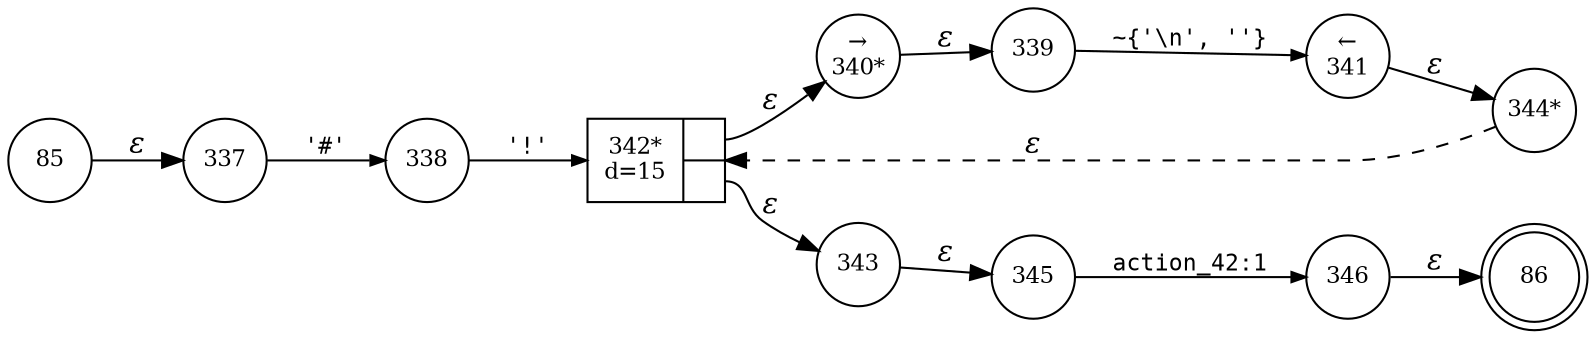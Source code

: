 digraph ATN {
rankdir=LR;
s86[fontsize=11, label="86", shape=doublecircle, fixedsize=true, width=.6];
s337[fontsize=11,label="337", shape=circle, fixedsize=true, width=.55, peripheries=1];
s338[fontsize=11,label="338", shape=circle, fixedsize=true, width=.55, peripheries=1];
s339[fontsize=11,label="339", shape=circle, fixedsize=true, width=.55, peripheries=1];
s340[fontsize=11,label="&rarr;\n340*", shape=circle, fixedsize=true, width=.55, peripheries=1];
s85[fontsize=11,label="85", shape=circle, fixedsize=true, width=.55, peripheries=1];
s341[fontsize=11,label="&larr;\n341", shape=circle, fixedsize=true, width=.55, peripheries=1];
s342[fontsize=11,label="{342*\nd=15|{<p0>|<p1>}}", shape=record, fixedsize=false, peripheries=1];
s343[fontsize=11,label="343", shape=circle, fixedsize=true, width=.55, peripheries=1];
s344[fontsize=11,label="344*", shape=circle, fixedsize=true, width=.55, peripheries=1];
s345[fontsize=11,label="345", shape=circle, fixedsize=true, width=.55, peripheries=1];
s346[fontsize=11,label="346", shape=circle, fixedsize=true, width=.55, peripheries=1];
s85 -> s337 [fontname="Times-Italic", label="&epsilon;"];
s337 -> s338 [fontsize=11, fontname="Courier", arrowsize=.7, label = "'#'", arrowhead = normal];
s338 -> s342 [fontsize=11, fontname="Courier", arrowsize=.7, label = "'!'", arrowhead = normal];
s342:p0 -> s340 [fontname="Times-Italic", label="&epsilon;"];
s342:p1 -> s343 [fontname="Times-Italic", label="&epsilon;"];
s340 -> s339 [fontname="Times-Italic", label="&epsilon;"];
s343 -> s345 [fontname="Times-Italic", label="&epsilon;"];
s339 -> s341 [fontsize=11, fontname="Courier", arrowsize=.7, label = "~{'\\n', ''}", arrowhead = normal];
s345 -> s346 [fontsize=11, fontname="Courier", arrowsize=.7, label = "action_42:1", arrowhead = normal];
s341 -> s344 [fontname="Times-Italic", label="&epsilon;"];
s346 -> s86 [fontname="Times-Italic", label="&epsilon;"];
s344 -> s342 [fontname="Times-Italic", label="&epsilon;", style="dashed"];
}